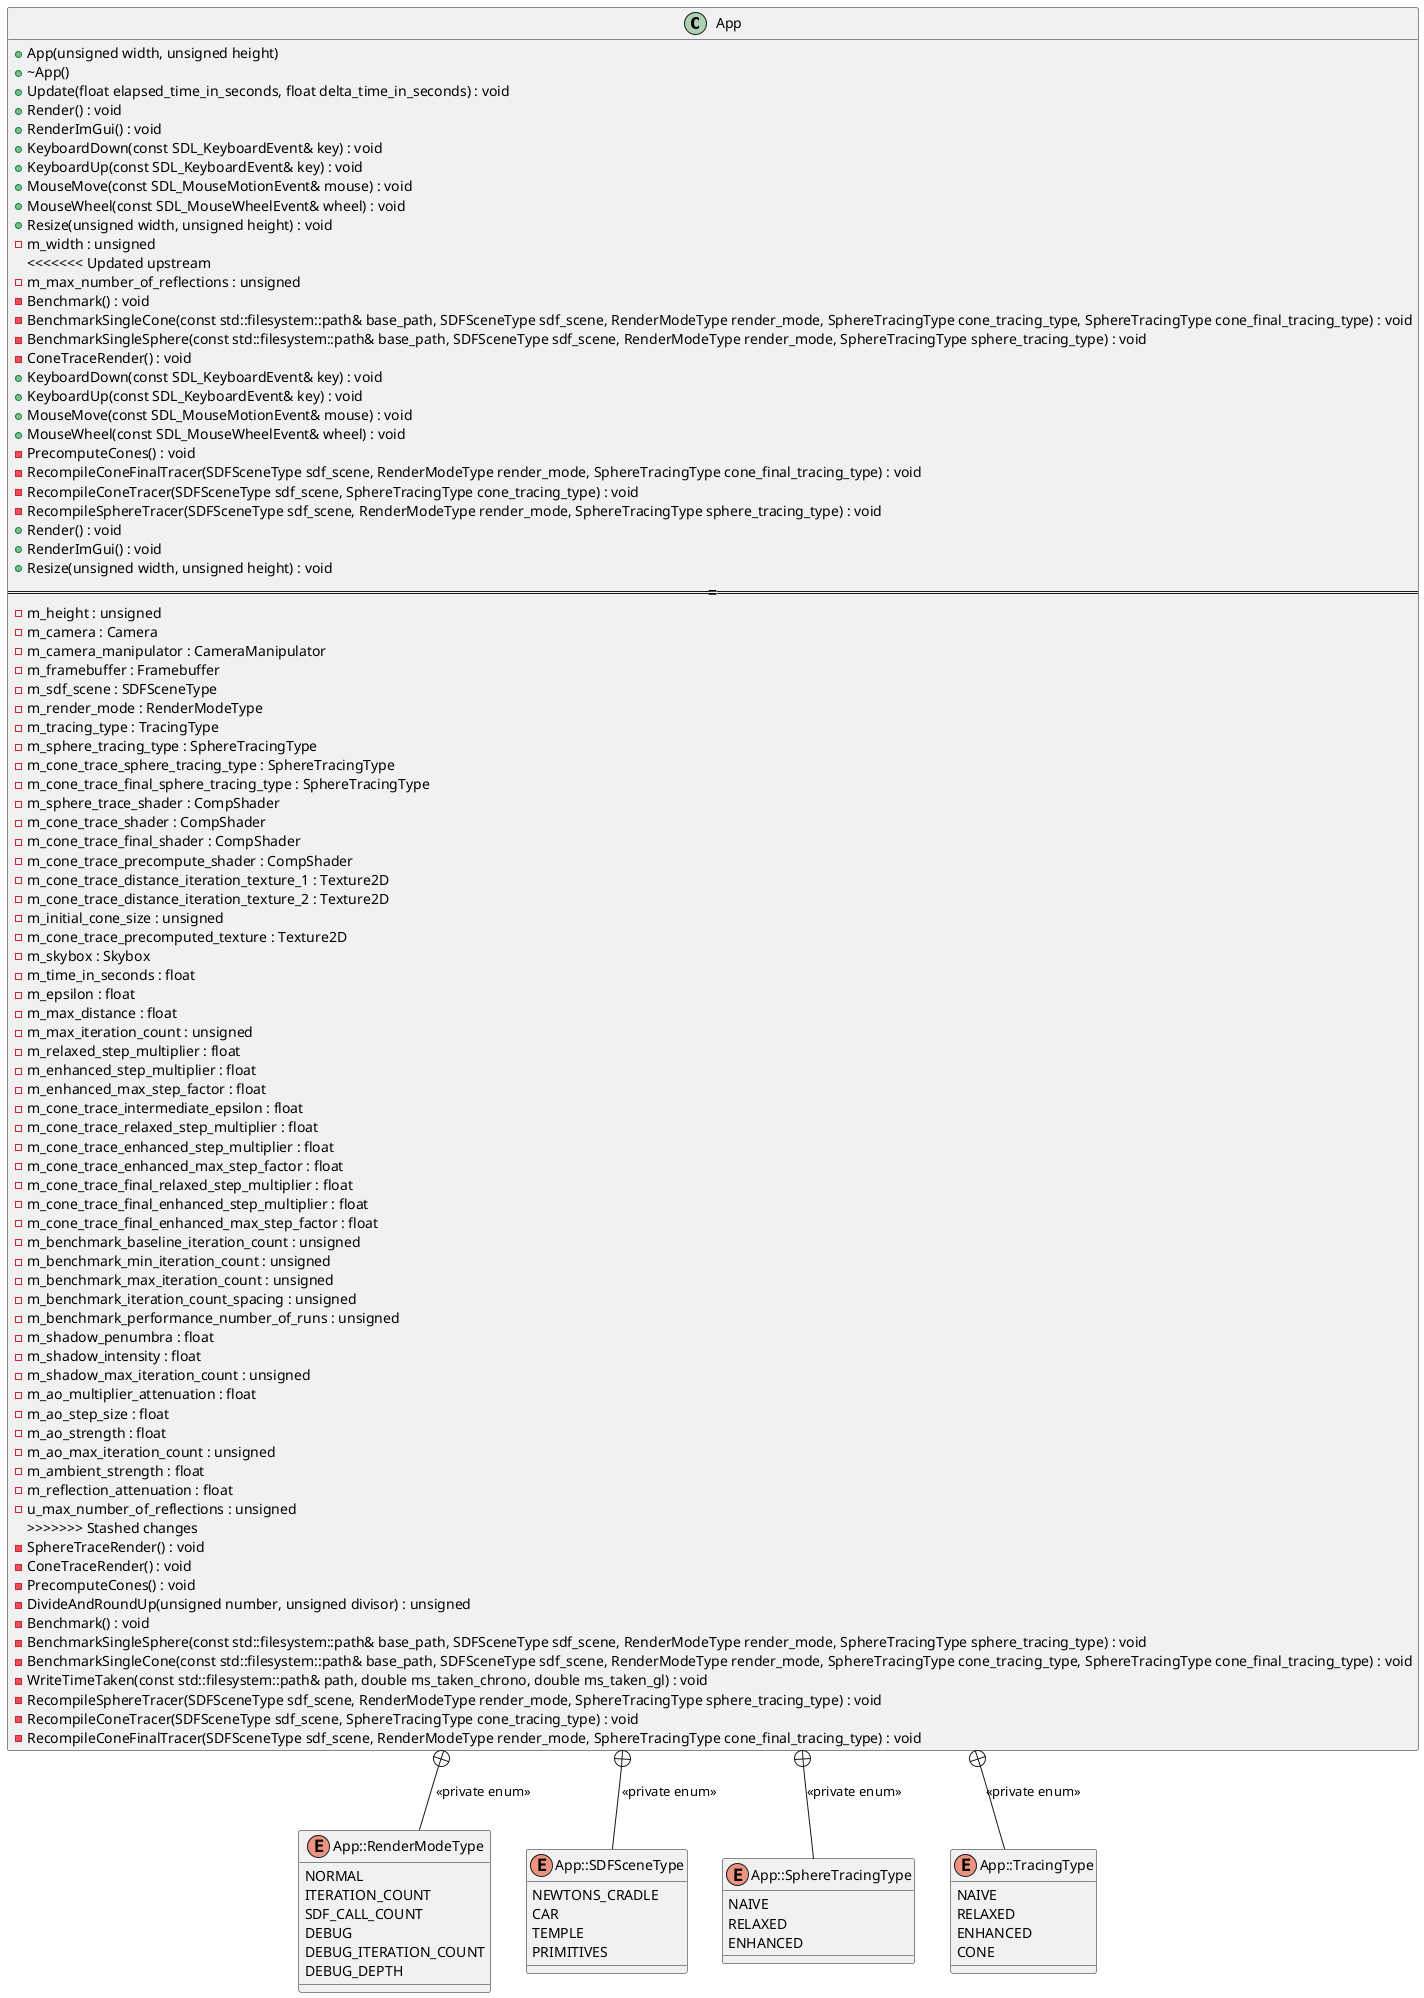 @startuml



class App {
    + App(unsigned width, unsigned height)
    + ~App()
    + Update(float elapsed_time_in_seconds, float delta_time_in_seconds) : void
    + Render() : void
    + RenderImGui() : void
    + KeyboardDown(const SDL_KeyboardEvent& key) : void
    + KeyboardUp(const SDL_KeyboardEvent& key) : void
    + MouseMove(const SDL_MouseMotionEvent& mouse) : void
    + MouseWheel(const SDL_MouseWheelEvent& wheel) : void
    + Resize(unsigned width, unsigned height) : void
	-m_width : unsigned
<<<<<<< Updated upstream
	-m_max_number_of_reflections : unsigned
	-Benchmark() : void
	-BenchmarkSingleCone(const std::filesystem::path& base_path, SDFSceneType sdf_scene, RenderModeType render_mode, SphereTracingType cone_tracing_type, SphereTracingType cone_final_tracing_type) : void
	-BenchmarkSingleSphere(const std::filesystem::path& base_path, SDFSceneType sdf_scene, RenderModeType render_mode, SphereTracingType sphere_tracing_type) : void
	-ConeTraceRender() : void
	+KeyboardDown(const SDL_KeyboardEvent& key) : void
	+KeyboardUp(const SDL_KeyboardEvent& key) : void
	+MouseMove(const SDL_MouseMotionEvent& mouse) : void
	+MouseWheel(const SDL_MouseWheelEvent& wheel) : void
	-PrecomputeCones() : void
	-RecompileConeFinalTracer(SDFSceneType sdf_scene, RenderModeType render_mode, SphereTracingType cone_final_tracing_type) : void
	-RecompileConeTracer(SDFSceneType sdf_scene, SphereTracingType cone_tracing_type) : void
	-RecompileSphereTracer(SDFSceneType sdf_scene, RenderModeType render_mode, SphereTracingType sphere_tracing_type) : void
	+Render() : void
	+RenderImGui() : void
	+Resize(unsigned width, unsigned height) : void
=======
    -m_height : unsigned
    -m_camera : Camera
    -m_camera_manipulator : CameraManipulator
    -m_framebuffer : Framebuffer
    -m_sdf_scene : SDFSceneType
    -m_render_mode : RenderModeType
    -m_tracing_type : TracingType
    -m_sphere_tracing_type : SphereTracingType
    -m_cone_trace_sphere_tracing_type : SphereTracingType
    -m_cone_trace_final_sphere_tracing_type : SphereTracingType
    -m_sphere_trace_shader : CompShader
    -m_cone_trace_shader : CompShader
    -m_cone_trace_final_shader : CompShader
    -m_cone_trace_precompute_shader : CompShader
    -m_cone_trace_distance_iteration_texture_1 : Texture2D
    -m_cone_trace_distance_iteration_texture_2 : Texture2D
    -m_initial_cone_size : unsigned
    -m_cone_trace_precomputed_texture : Texture2D
    -m_skybox : Skybox
    -m_time_in_seconds : float
    -m_epsilon : float
    -m_max_distance : float
    -m_max_iteration_count : unsigned
    -m_relaxed_step_multiplier : float
    -m_enhanced_step_multiplier : float
    -m_enhanced_max_step_factor : float
    -m_cone_trace_intermediate_epsilon : float
    -m_cone_trace_relaxed_step_multiplier : float
    -m_cone_trace_enhanced_step_multiplier : float
    -m_cone_trace_enhanced_max_step_factor : float
    -m_cone_trace_final_relaxed_step_multiplier : float
    -m_cone_trace_final_enhanced_step_multiplier : float
    -m_cone_trace_final_enhanced_max_step_factor : float
    -m_benchmark_baseline_iteration_count : unsigned
    -m_benchmark_min_iteration_count : unsigned
    -m_benchmark_max_iteration_count : unsigned
    -m_benchmark_iteration_count_spacing : unsigned
    -m_benchmark_performance_number_of_runs : unsigned
    -m_shadow_penumbra : float
    -m_shadow_intensity : float
    -m_shadow_max_iteration_count : unsigned
    -m_ao_multiplier_attenuation : float
    -m_ao_step_size : float
    -m_ao_strength : float
    -m_ao_max_iteration_count : unsigned
    -m_ambient_strength : float
    -m_reflection_attenuation : float
    -u_max_number_of_reflections : unsigned
>>>>>>> Stashed changes
	-SphereTraceRender() : void
    -ConeTraceRender() : void
    -PrecomputeCones() : void
    -DivideAndRoundUp(unsigned number, unsigned divisor) : unsigned
    -Benchmark() : void
    -BenchmarkSingleSphere(const std::filesystem::path& base_path, SDFSceneType sdf_scene, RenderModeType render_mode, SphereTracingType sphere_tracing_type) : void
    -BenchmarkSingleCone(const std::filesystem::path& base_path, SDFSceneType sdf_scene, RenderModeType render_mode, SphereTracingType cone_tracing_type, SphereTracingType cone_final_tracing_type) : void
    -WriteTimeTaken(const std::filesystem::path& path, double ms_taken_chrono, double ms_taken_gl) : void
    -RecompileSphereTracer(SDFSceneType sdf_scene, RenderModeType render_mode, SphereTracingType sphere_tracing_type) : void
    -RecompileConeTracer(SDFSceneType sdf_scene, SphereTracingType cone_tracing_type) : void
    -RecompileConeFinalTracer(SDFSceneType sdf_scene, RenderModeType render_mode, SphereTracingType cone_final_tracing_type) : void
}

enum "App::RenderModeType" as RenderModeType {
    NORMAL
    ITERATION_COUNT
    SDF_CALL_COUNT
    DEBUG
    DEBUG_ITERATION_COUNT
    DEBUG_DEPTH
}

enum "App::SDFSceneType" as SDFSceneType {
    NEWTONS_CRADLE
    CAR
    TEMPLE
    PRIMITIVES
}

enum "App::SphereTracingType" as SphereTracingType {
    NAIVE
    RELAXED
    ENHANCED
}

enum "App::TracingType" as TracingType {
    NAIVE
    RELAXED
    ENHANCED
    CONE
}

App +-- RenderModeType : <<private enum>>

App +-- SDFSceneType : <<private enum>>

App +-- SphereTracingType : <<private enum>>

App +-- TracingType : <<private enum>>



@enduml
